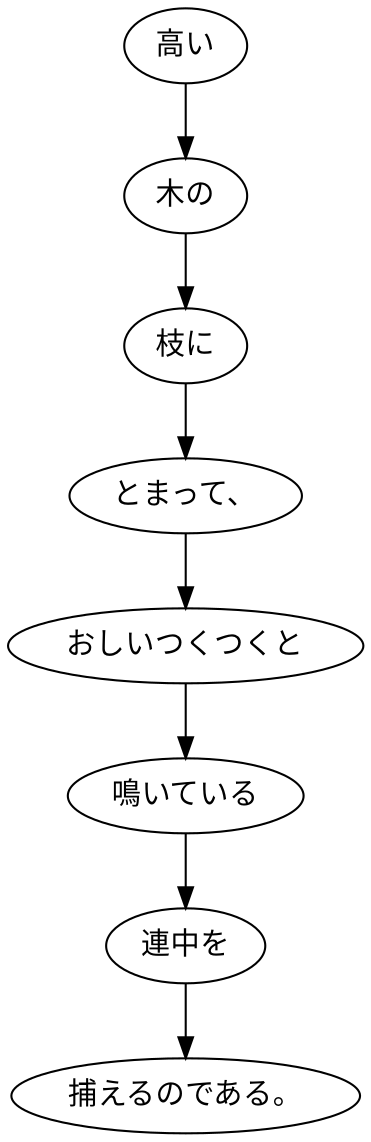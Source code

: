 digraph graph4023 {
	node0 [label="高い"];
	node1 [label="木の"];
	node2 [label="枝に"];
	node3 [label="とまって、"];
	node4 [label="おしいつくつくと"];
	node5 [label="鳴いている"];
	node6 [label="連中を"];
	node7 [label="捕えるのである。"];
	node0 -> node1;
	node1 -> node2;
	node2 -> node3;
	node3 -> node4;
	node4 -> node5;
	node5 -> node6;
	node6 -> node7;
}
